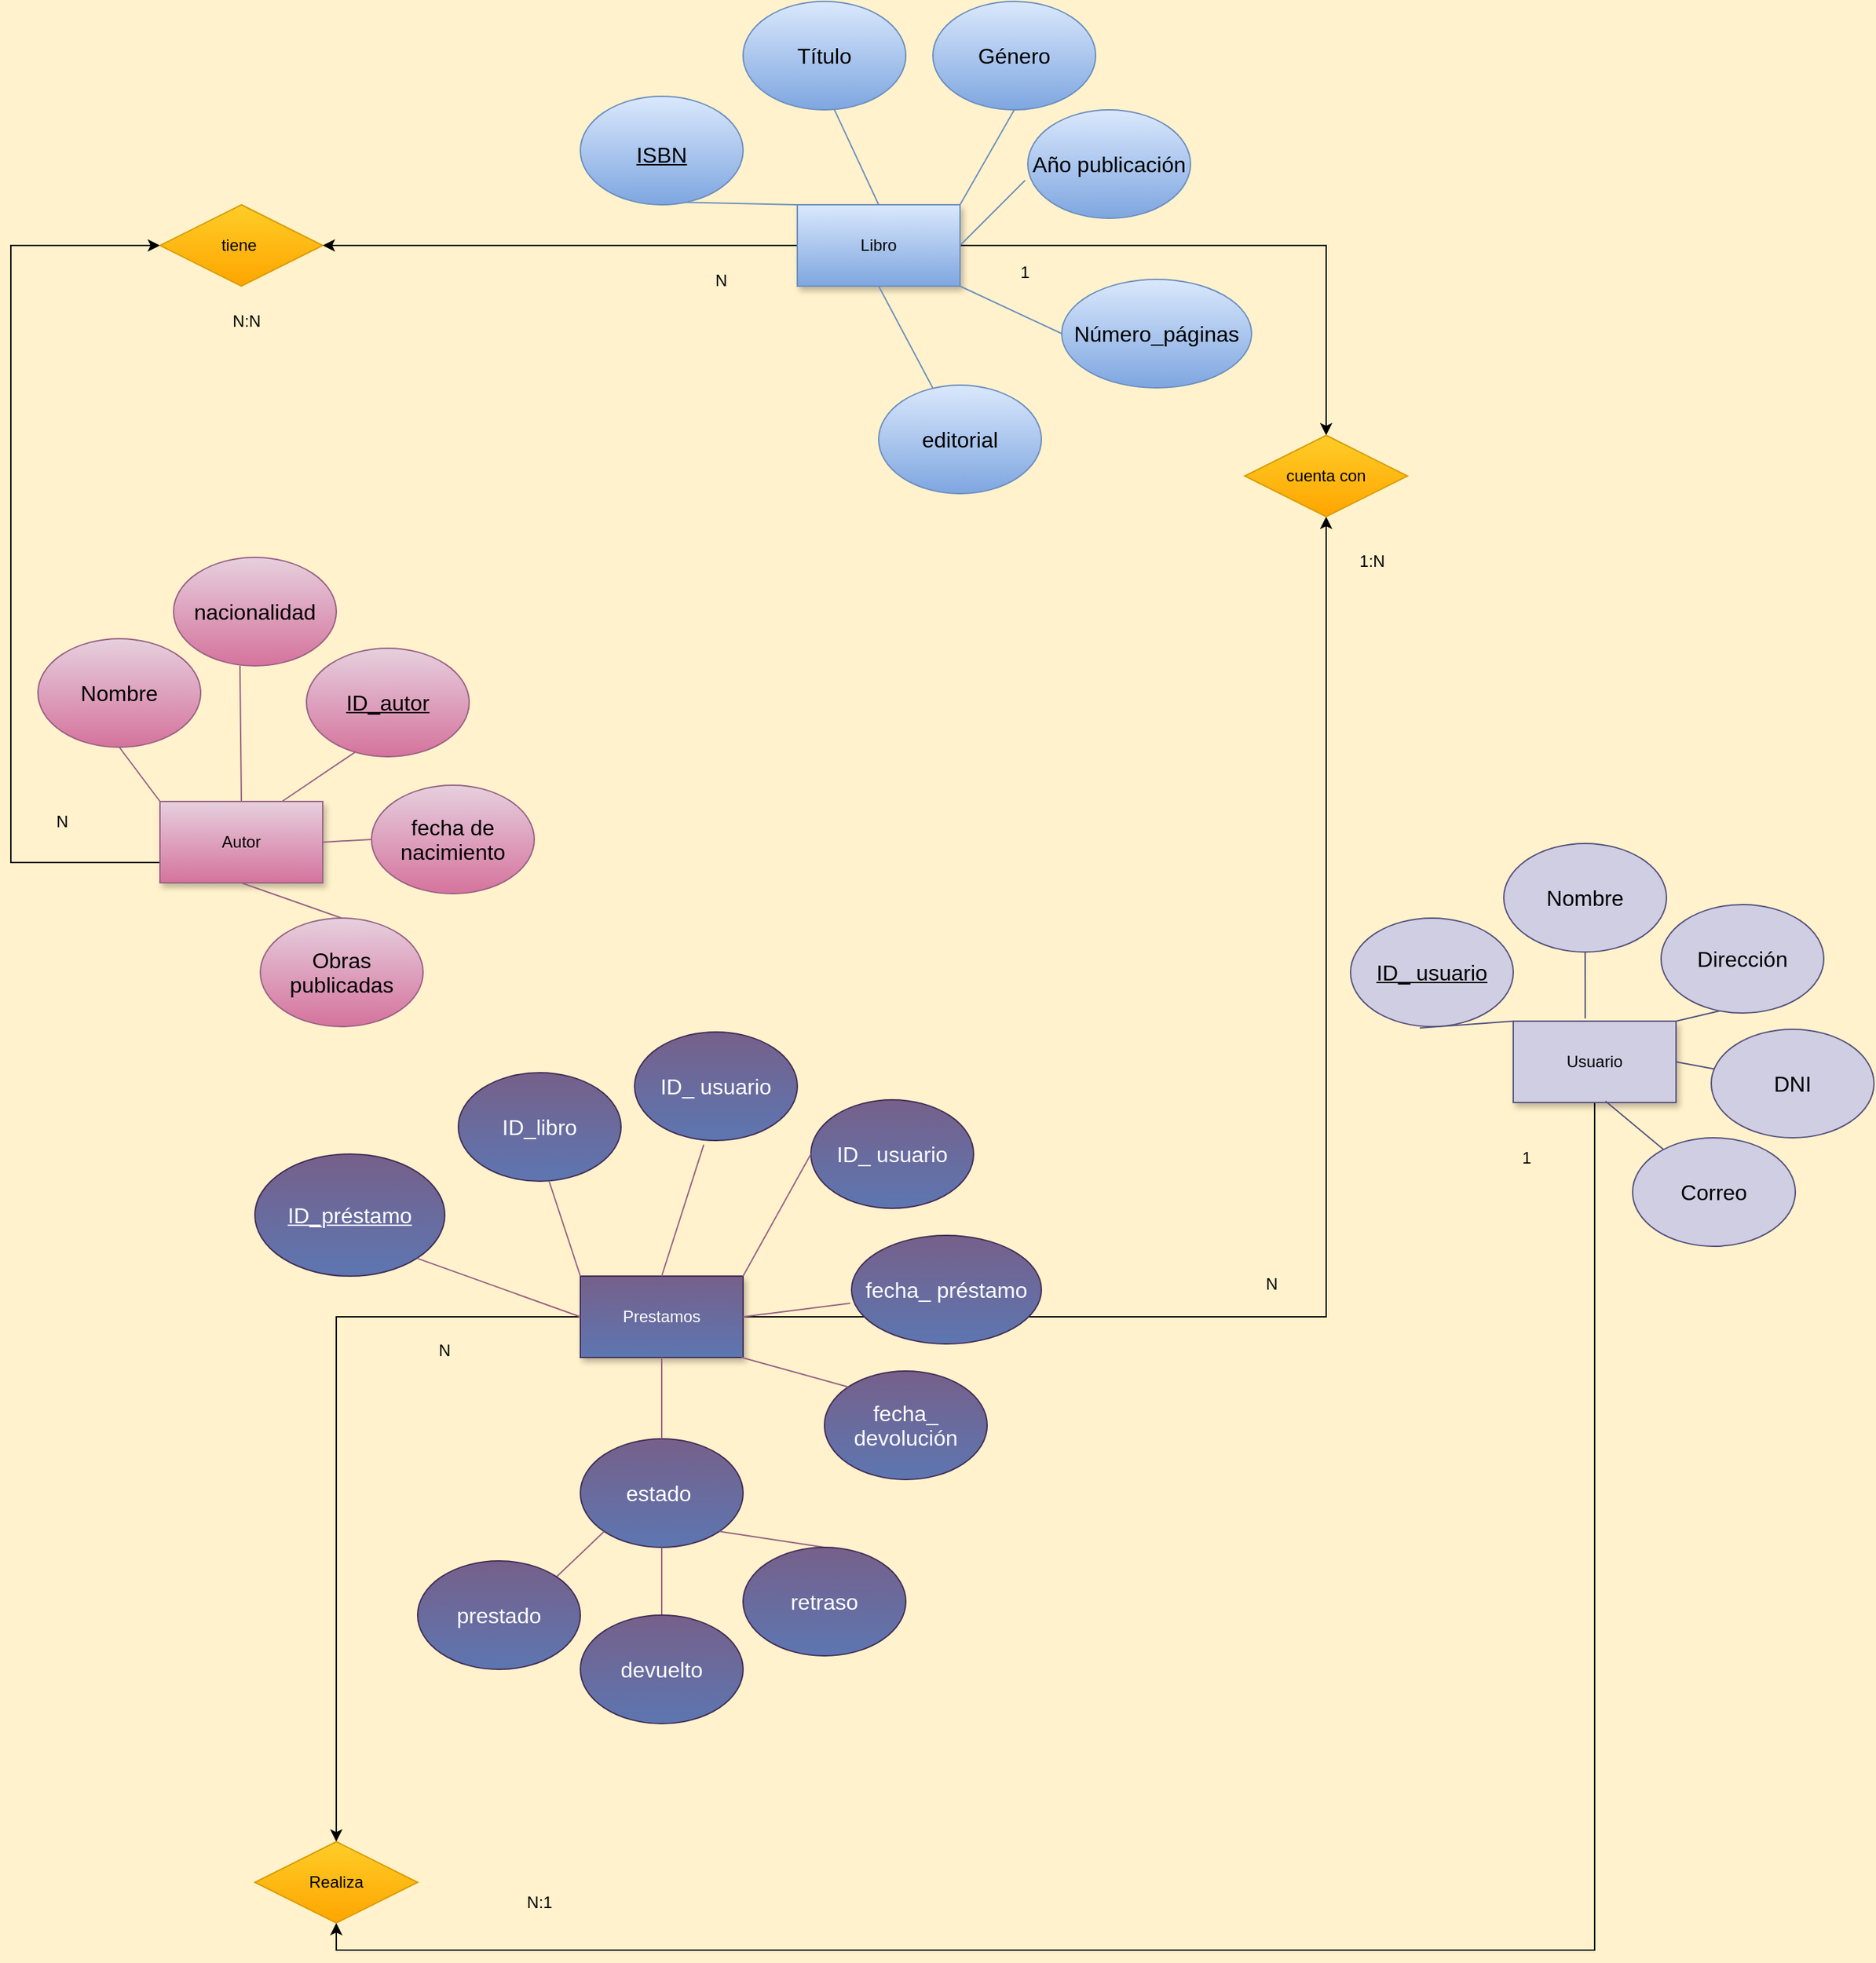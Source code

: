 <mxfile version="24.2.7" type="github">
  <diagram name="Página-1" id="9pwcgTq0OHD7VARz0sjf">
    <mxGraphModel dx="2336" dy="879" grid="0" gridSize="10" guides="1" tooltips="1" connect="1" arrows="1" fold="1" page="1" pageScale="1" pageWidth="827" pageHeight="1169" background="#FFF2CC" math="0" shadow="0">
      <root>
        <mxCell id="0" />
        <mxCell id="1" parent="0" />
        <mxCell id="dm6-WUTe6VkaGii0titF-33" style="edgeStyle=orthogonalEdgeStyle;rounded=0;orthogonalLoop=1;jettySize=auto;html=1;entryX=0;entryY=0.5;entryDx=0;entryDy=0;exitX=0;exitY=0.75;exitDx=0;exitDy=0;" edge="1" parent="1" source="dm6-WUTe6VkaGii0titF-1" target="dm6-WUTe6VkaGii0titF-30">
          <mxGeometry relative="1" as="geometry">
            <mxPoint x="-200" y="750" as="sourcePoint" />
            <mxPoint x="-200" y="310" as="targetPoint" />
            <Array as="points">
              <mxPoint x="-230" y="765" />
              <mxPoint x="-230" y="310" />
            </Array>
          </mxGeometry>
        </mxCell>
        <mxCell id="dm6-WUTe6VkaGii0titF-1" value="&lt;p align=&quot;center&quot; class=&quot;MsoNormal&quot;&gt;&lt;span lang=&quot;ES&quot;&gt;Autor&lt;/span&gt;&lt;/p&gt;" style="rounded=0;whiteSpace=wrap;html=1;fillColor=#e6d0de;gradientColor=#d5739d;strokeColor=#996185;shadow=1;" vertex="1" parent="1">
          <mxGeometry x="-120" y="720" width="120" height="60" as="geometry" />
        </mxCell>
        <mxCell id="dm6-WUTe6VkaGii0titF-94" style="edgeStyle=orthogonalEdgeStyle;rounded=0;orthogonalLoop=1;jettySize=auto;html=1;exitX=0.5;exitY=1;exitDx=0;exitDy=0;entryX=0.5;entryY=1;entryDx=0;entryDy=0;" edge="1" parent="1" source="dm6-WUTe6VkaGii0titF-2" target="dm6-WUTe6VkaGii0titF-84">
          <mxGeometry relative="1" as="geometry" />
        </mxCell>
        <mxCell id="dm6-WUTe6VkaGii0titF-2" value="&lt;p align=&quot;center&quot; class=&quot;MsoNormal&quot;&gt;&lt;span lang=&quot;ES&quot;&gt;Usuario&lt;/span&gt;&lt;/p&gt;" style="rounded=0;whiteSpace=wrap;html=1;fillColor=#d0cee2;strokeColor=#56517e;shadow=1;" vertex="1" parent="1">
          <mxGeometry x="878" y="882" width="120" height="60" as="geometry" />
        </mxCell>
        <mxCell id="dm6-WUTe6VkaGii0titF-31" style="edgeStyle=orthogonalEdgeStyle;rounded=0;orthogonalLoop=1;jettySize=auto;html=1;exitX=0;exitY=0.5;exitDx=0;exitDy=0;entryX=1;entryY=0.5;entryDx=0;entryDy=0;" edge="1" parent="1" source="dm6-WUTe6VkaGii0titF-3" target="dm6-WUTe6VkaGii0titF-30">
          <mxGeometry relative="1" as="geometry" />
        </mxCell>
        <mxCell id="dm6-WUTe6VkaGii0titF-34" style="edgeStyle=orthogonalEdgeStyle;rounded=0;orthogonalLoop=1;jettySize=auto;html=1;exitX=1;exitY=0.5;exitDx=0;exitDy=0;" edge="1" parent="1" source="dm6-WUTe6VkaGii0titF-3" target="dm6-WUTe6VkaGii0titF-35">
          <mxGeometry relative="1" as="geometry">
            <mxPoint x="750" y="450" as="targetPoint" />
          </mxGeometry>
        </mxCell>
        <mxCell id="dm6-WUTe6VkaGii0titF-3" value="Libro" style="rounded=0;whiteSpace=wrap;html=1;fillColor=#dae8fc;strokeColor=#6c8ebf;gradientColor=#7ea6e0;glass=0;shadow=1;" vertex="1" parent="1">
          <mxGeometry x="350" y="280" width="120" height="60" as="geometry" />
        </mxCell>
        <mxCell id="dm6-WUTe6VkaGii0titF-82" style="edgeStyle=orthogonalEdgeStyle;rounded=0;orthogonalLoop=1;jettySize=auto;html=1;entryX=0.5;entryY=0;entryDx=0;entryDy=0;" edge="1" parent="1" source="dm6-WUTe6VkaGii0titF-4" target="dm6-WUTe6VkaGii0titF-84">
          <mxGeometry relative="1" as="geometry">
            <mxPoint x="3" y="1489" as="targetPoint" />
          </mxGeometry>
        </mxCell>
        <mxCell id="dm6-WUTe6VkaGii0titF-93" style="edgeStyle=orthogonalEdgeStyle;rounded=0;orthogonalLoop=1;jettySize=auto;html=1;exitX=1;exitY=0.5;exitDx=0;exitDy=0;entryX=0.5;entryY=1;entryDx=0;entryDy=0;" edge="1" parent="1" source="dm6-WUTe6VkaGii0titF-4" target="dm6-WUTe6VkaGii0titF-35">
          <mxGeometry relative="1" as="geometry" />
        </mxCell>
        <mxCell id="dm6-WUTe6VkaGii0titF-4" value="Prestamos" style="rounded=0;whiteSpace=wrap;html=1;fillColor=#76608a;strokeColor=#432D57;fontColor=#ffffff;gradientColor=#5d76b1;shadow=1;" vertex="1" parent="1">
          <mxGeometry x="190" y="1070" width="120" height="60" as="geometry" />
        </mxCell>
        <mxCell id="dm6-WUTe6VkaGii0titF-5" value="" style="endArrow=none;html=1;rounded=0;entryX=0;entryY=0;entryDx=0;entryDy=0;exitX=0.575;exitY=0.975;exitDx=0;exitDy=0;exitPerimeter=0;fillColor=#dae8fc;strokeColor=#6c8ebf;gradientColor=#7ea6e0;" edge="1" parent="1" source="dm6-WUTe6VkaGii0titF-8" target="dm6-WUTe6VkaGii0titF-3">
          <mxGeometry width="50" height="50" relative="1" as="geometry">
            <mxPoint x="330" y="220" as="sourcePoint" />
            <mxPoint x="440" y="530" as="targetPoint" />
          </mxGeometry>
        </mxCell>
        <mxCell id="dm6-WUTe6VkaGii0titF-6" value="" style="endArrow=none;html=1;rounded=0;exitX=0.5;exitY=0;exitDx=0;exitDy=0;entryX=0.558;entryY=0.988;entryDx=0;entryDy=0;entryPerimeter=0;fillColor=#dae8fc;strokeColor=#6c8ebf;gradientColor=#7ea6e0;" edge="1" parent="1" source="dm6-WUTe6VkaGii0titF-3" target="dm6-WUTe6VkaGii0titF-9">
          <mxGeometry width="50" height="50" relative="1" as="geometry">
            <mxPoint x="400" y="280" as="sourcePoint" />
            <mxPoint x="410" y="200" as="targetPoint" />
          </mxGeometry>
        </mxCell>
        <mxCell id="dm6-WUTe6VkaGii0titF-7" value="" style="endArrow=none;html=1;rounded=0;exitX=1;exitY=0;exitDx=0;exitDy=0;entryX=0.5;entryY=1;entryDx=0;entryDy=0;fillColor=#dae8fc;strokeColor=#6c8ebf;gradientColor=#7ea6e0;" edge="1" parent="1" source="dm6-WUTe6VkaGii0titF-3" target="dm6-WUTe6VkaGii0titF-10">
          <mxGeometry width="50" height="50" relative="1" as="geometry">
            <mxPoint x="470" y="290" as="sourcePoint" />
            <mxPoint x="490" y="220" as="targetPoint" />
          </mxGeometry>
        </mxCell>
        <mxCell id="dm6-WUTe6VkaGii0titF-8" value="&lt;u&gt;&lt;br&gt;&lt;span style=&quot;font-size:12.0pt;line-height:107%;&lt;br/&gt;font-family:&amp;quot;Arial&amp;quot;,sans-serif;mso-fareast-font-family:Calibri;mso-fareast-theme-font:&lt;br/&gt;minor-latin;mso-ansi-language:ES-HN;mso-fareast-language:EN-US;mso-bidi-language:&lt;br/&gt;AR-SA&quot;&gt;&lt;br&gt;&lt;/span&gt;&lt;/u&gt;&lt;div&gt;&lt;span style=&quot;font-size:12.0pt;line-height:107%;&lt;br/&gt;font-family:&amp;quot;Arial&amp;quot;,sans-serif;mso-fareast-font-family:Calibri;mso-fareast-theme-font:&lt;br/&gt;minor-latin;mso-ansi-language:ES-HN;mso-fareast-language:EN-US;mso-bidi-language:&lt;br/&gt;AR-SA&quot;&gt;&lt;u&gt;&lt;br&gt;&lt;/u&gt;&lt;/span&gt;&lt;/div&gt;&lt;div&gt;&lt;u&gt;&lt;span style=&quot;font-size:12.0pt;line-height:107%;&lt;br/&gt;font-family:&amp;quot;Arial&amp;quot;,sans-serif;mso-fareast-font-family:Calibri;mso-fareast-theme-font:&lt;br/&gt;minor-latin;mso-ansi-language:ES-HN;mso-fareast-language:EN-US;mso-bidi-language:&lt;br/&gt;AR-SA&quot;&gt;ISBN&lt;/span&gt;&lt;br&gt;&lt;br&gt;&lt;br&gt;&lt;/u&gt;&lt;br&gt;&lt;/div&gt;" style="ellipse;whiteSpace=wrap;html=1;fillColor=#dae8fc;strokeColor=#6c8ebf;gradientColor=#7ea6e0;" vertex="1" parent="1">
          <mxGeometry x="190" y="200" width="120" height="80" as="geometry" />
        </mxCell>
        <mxCell id="dm6-WUTe6VkaGii0titF-9" value="&lt;span style=&quot;font-size:12.0pt;line-height:107%;&lt;br/&gt;font-family:&amp;quot;Arial&amp;quot;,sans-serif;mso-fareast-font-family:Calibri;mso-fareast-theme-font:&lt;br/&gt;minor-latin;mso-ansi-language:ES-HN;mso-fareast-language:EN-US;mso-bidi-language:&lt;br/&gt;AR-SA&quot;&gt;Título&lt;/span&gt;" style="ellipse;whiteSpace=wrap;html=1;fillColor=#dae8fc;strokeColor=#6c8ebf;gradientColor=#7ea6e0;" vertex="1" parent="1">
          <mxGeometry x="310" y="130" width="120" height="80" as="geometry" />
        </mxCell>
        <mxCell id="dm6-WUTe6VkaGii0titF-10" value="&lt;span style=&quot;font-size:12.0pt;line-height:107%;&lt;br/&gt;font-family:&amp;quot;Arial&amp;quot;,sans-serif;mso-fareast-font-family:Calibri;mso-fareast-theme-font:&lt;br/&gt;minor-latin;mso-ansi-language:ES-HN;mso-fareast-language:EN-US;mso-bidi-language:&lt;br/&gt;AR-SA&quot;&gt;Género&lt;/span&gt;" style="ellipse;whiteSpace=wrap;html=1;fillColor=#dae8fc;strokeColor=#6c8ebf;gradientColor=#7ea6e0;" vertex="1" parent="1">
          <mxGeometry x="450" y="130" width="120" height="80" as="geometry" />
        </mxCell>
        <mxCell id="dm6-WUTe6VkaGii0titF-11" value="&lt;span style=&quot;font-size:12.0pt;line-height:107%;&lt;br/&gt;font-family:&amp;quot;Arial&amp;quot;,sans-serif;mso-fareast-font-family:Calibri;mso-fareast-theme-font:&lt;br/&gt;minor-latin;mso-ansi-language:ES-HN;mso-fareast-language:EN-US;mso-bidi-language:&lt;br/&gt;AR-SA&quot;&gt;Año publicación&lt;/span&gt;" style="ellipse;whiteSpace=wrap;html=1;fillColor=#dae8fc;strokeColor=#6c8ebf;gradientColor=#7ea6e0;" vertex="1" parent="1">
          <mxGeometry x="520" y="210" width="120" height="80" as="geometry" />
        </mxCell>
        <mxCell id="dm6-WUTe6VkaGii0titF-12" value="" style="endArrow=none;html=1;rounded=0;exitX=1;exitY=0.5;exitDx=0;exitDy=0;entryX=-0.017;entryY=0.65;entryDx=0;entryDy=0;entryPerimeter=0;fillColor=#dae8fc;strokeColor=#6c8ebf;gradientColor=#7ea6e0;" edge="1" parent="1" source="dm6-WUTe6VkaGii0titF-3" target="dm6-WUTe6VkaGii0titF-11">
          <mxGeometry width="50" height="50" relative="1" as="geometry">
            <mxPoint x="500" y="330" as="sourcePoint" />
            <mxPoint x="550" y="280" as="targetPoint" />
          </mxGeometry>
        </mxCell>
        <mxCell id="dm6-WUTe6VkaGii0titF-13" value="" style="endArrow=none;html=1;rounded=0;exitX=0;exitY=0;exitDx=0;exitDy=0;entryX=0.5;entryY=1;entryDx=0;entryDy=0;fillColor=#e6d0de;gradientColor=#d5739d;strokeColor=#996185;" edge="1" parent="1" source="dm6-WUTe6VkaGii0titF-1" target="dm6-WUTe6VkaGii0titF-19">
          <mxGeometry width="50" height="50" relative="1" as="geometry">
            <mxPoint x="-110" y="700" as="sourcePoint" />
            <mxPoint x="-170" y="630" as="targetPoint" />
          </mxGeometry>
        </mxCell>
        <mxCell id="dm6-WUTe6VkaGii0titF-14" value="&#xa;&lt;span style=&quot;color: rgba(0, 0, 0, 0); font-family: monospace; font-size: 0px; font-style: normal; font-variant-ligatures: normal; font-variant-caps: normal; font-weight: 400; letter-spacing: normal; orphans: 2; text-align: start; text-indent: 0px; text-transform: none; widows: 2; word-spacing: 0px; -webkit-text-stroke-width: 0px; white-space: nowrap; background-color: rgb(251, 251, 251); text-decoration-thickness: initial; text-decoration-style: initial; text-decoration-color: initial; display: inline !important; float: none;&quot;&gt;%3CmxGraphModel%3E%3Croot%3E%3CmxCell%20id%3D%220%22%2F%3E%3CmxCell%20id%3D%221%22%20parent%3D%220%22%2F%3E%3CmxCell%20id%3D%222%22%20value%3D%22%22%20style%3D%22endArrow%3Dnone%3Bhtml%3D1%3Brounded%3D0%3BexitX%3D0.5%3BexitY%3D0%3BexitDx%3D0%3BexitDy%3D0%3BentryX%3D0. 408%3BentryY%3D1%3BentryDx%3D0%3BentryDy%3D0%3BentryPerimeter%3D0%3BfillColor%3D%23e6d0de%3BgradientColor%3D%23d5739d%3BstrokeColor%3D%23996185%3B%22%20edge%3D%221%22%20parent%3D%221%22%3E%3CmxGeometry%20width%3D%2250%22%20height%3D%2250%22%20relativo%3D%221%22%20como%3D%22geometría%22%3E%3CmxPoint%20x%3D%22-60%22%20y%3D%22720%22%20as%3D%22sourcePoint%22%2F%3E%3CmxPoint%20x%3D%22-61%22%20y%3D%22620%22%20as%3D%22targetPoint%22% 2F%3E%3C%2FmxGeometry%3E%3C%2FmxCell%3E%3C%2Froot%3E%3C%2FmxGraphModel%3E" style="endArrow=none;html=1;rounded=0;exitX=0.5;exitY=0;exitDx=0;exitDy=0;entryX=0.408;entryY=1;entryDx=0;entryDy=0;entryPerimeter=0;fillColor=#e6d0de;gradientColor=#d5739d;strokeColor=#996185;" edge="1" parent="1" source="dm6-WUTe6VkaGii0titF-1" target="dm6-WUTe6VkaGii0titF-20">
          <mxGeometry width="50" height="50" relative="1" as="geometry">
            <mxPoint x="-80" y="730" as="sourcePoint" />
            <mxPoint x="-70" y="660" as="targetPoint" />
          </mxGeometry>
        </mxCell>
        <mxCell id="dm6-WUTe6VkaGii0titF-15" value="&#xa;&lt;span style=&quot;color: rgba(0, 0, 0, 0); font-family: monospace; font-size: 0px; font-style: normal; font-variant-ligatures: normal; font-variant-caps: normal; font-weight: 400; letter-spacing: normal; orphans: 2; text-align: start; text-indent: 0px; text-transform: none; widows: 2; word-spacing: 0px; -webkit-text-stroke-width: 0px; white-space: nowrap; background-color: rgb(251, 251, 251); text-decoration-thickness: initial; text-decoration-style: initial; text-decoration-color: initial; display: inline !important; float: none;&quot;&gt;%3CmxGraphModel%3E%3Croot%3E%3CmxCell%20id%3D%220%22%2F%3E%3CmxCell%20id%3D%221%22%20parent%3D%220%22%2F%3E%3CmxCell%20id%3D%222%22%20value%3D%22%22%20style%3D%22endArrow%3Dnone%3Bhtml%3D1%3Brounded%3D0%3BexitX%3D0.908%3BexitY%3D-0.067%3BexitDx%3D0%3BexitDy%3D0%3BexitPerimeter%3D0%3BentryX%3D0.283%3BentryY%3D1. 013%3BentryDx%3D0%3BentryDy%3D0%3BentryPerimeter%3D0%3BfillColor%3D%23e6d0de%3BgradientColor%3D%23d5739d%3BstrokeColor%3D%23996185%3B%22%20edge%3D%221%22%20parent%3D%221%22%3E%3CmxGeometry%20width%3D%2250%22%20height%3D%2250%2250height%3D%22500%22%20relative%3D%221%22%20as%3D%22geometry%22%3E%3CmxPoint%20x%3D%22-11%22%20y%3D%22716%22%20as%3D%22sourcePoint%22%2F%3E%3CmxPoint%20x%3D%2214%22%20y%3D%22691%22%20as%3D%22targetPoint%22%2F%3E% 3C%2FmxGeometry%3E%3C%2FmxCell%3E%3C%2Froot%3E%3C%2FmxGraphModel%3E" style="endArrow=none;html=1;rounded=0;exitX=0.5;exitY=1;exitDx=0;exitDy=0;entryX=0.5;entryY=0;entryDx=0;entryDy=0;fillColor=#e6d0de;gradientColor=#d5739d;strokeColor=#996185;" edge="1" parent="1" source="dm6-WUTe6VkaGii0titF-1" target="dm6-WUTe6VkaGii0titF-88">
          <mxGeometry width="50" height="50" relative="1" as="geometry">
            <mxPoint x="-10" y="730" as="sourcePoint" />
            <mxPoint x="-10" y="650" as="targetPoint" />
          </mxGeometry>
        </mxCell>
        <mxCell id="dm6-WUTe6VkaGii0titF-17" value="" style="endArrow=none;html=1;rounded=0;exitX=0.5;exitY=1;exitDx=0;exitDy=0;fillColor=#dae8fc;strokeColor=#6c8ebf;gradientColor=#7ea6e0;" edge="1" parent="1" source="dm6-WUTe6VkaGii0titF-3" target="dm6-WUTe6VkaGii0titF-22">
          <mxGeometry width="50" height="50" relative="1" as="geometry">
            <mxPoint x="280" y="600" as="sourcePoint" />
            <mxPoint x="340" y="600" as="targetPoint" />
          </mxGeometry>
        </mxCell>
        <mxCell id="dm6-WUTe6VkaGii0titF-19" value="&lt;span style=&quot;font-size:12.0pt;line-height:107%;&lt;br/&gt;font-family:&amp;quot;Arial&amp;quot;,sans-serif;mso-fareast-font-family:Calibri;mso-fareast-theme-font:&lt;br/&gt;minor-latin;mso-ansi-language:ES-HN;mso-fareast-language:EN-US;mso-bidi-language:&lt;br/&gt;AR-SA&quot;&gt;Nombre&lt;/span&gt;" style="ellipse;whiteSpace=wrap;html=1;fillColor=#e6d0de;gradientColor=#d5739d;strokeColor=#996185;" vertex="1" parent="1">
          <mxGeometry x="-210" y="600" width="120" height="80" as="geometry" />
        </mxCell>
        <mxCell id="dm6-WUTe6VkaGii0titF-20" value="&lt;span style=&quot;font-size:12.0pt;line-height:107%;&lt;br/&gt;font-family:&amp;quot;Arial&amp;quot;,sans-serif;mso-fareast-font-family:Calibri;mso-fareast-theme-font:&lt;br/&gt;minor-latin;mso-ansi-language:ES-HN;mso-fareast-language:EN-US;mso-bidi-language:&lt;br/&gt;AR-SA&quot;&gt;nacionalidad&lt;/span&gt;" style="ellipse;whiteSpace=wrap;html=1;fillColor=#e6d0de;gradientColor=#d5739d;strokeColor=#996185;" vertex="1" parent="1">
          <mxGeometry x="-110" y="540" width="120" height="80" as="geometry" />
        </mxCell>
        <mxCell id="dm6-WUTe6VkaGii0titF-21" value="&lt;span style=&quot;font-size:12.0pt;line-height:107%;&lt;br/&gt;font-family:&amp;quot;Arial&amp;quot;,sans-serif;mso-fareast-font-family:Calibri;mso-fareast-theme-font:&lt;br/&gt;minor-latin;mso-ansi-language:ES-HN;mso-fareast-language:EN-US;mso-bidi-language:&lt;br/&gt;AR-SA&quot;&gt;&lt;u&gt;ID_autor&lt;/u&gt;&lt;/span&gt;" style="ellipse;whiteSpace=wrap;html=1;fillColor=#e6d0de;gradientColor=#d5739d;strokeColor=#996185;" vertex="1" parent="1">
          <mxGeometry x="-12" y="607" width="120" height="80" as="geometry" />
        </mxCell>
        <mxCell id="dm6-WUTe6VkaGii0titF-22" value="&lt;span style=&quot;font-size:12.0pt;line-height:107%;&lt;br/&gt;font-family:&amp;quot;Arial&amp;quot;,sans-serif;mso-fareast-font-family:Calibri;mso-fareast-theme-font:&lt;br/&gt;minor-latin;mso-ansi-language:ES-HN;mso-fareast-language:EN-US;mso-bidi-language:&lt;br/&gt;AR-SA&quot;&gt;editorial&lt;/span&gt;" style="ellipse;whiteSpace=wrap;html=1;fillColor=#dae8fc;strokeColor=#6c8ebf;gradientColor=#7ea6e0;" vertex="1" parent="1">
          <mxGeometry x="410" y="413" width="120" height="80" as="geometry" />
        </mxCell>
        <mxCell id="dm6-WUTe6VkaGii0titF-26" value="" style="endArrow=none;html=1;rounded=0;exitX=1;exitY=1;exitDx=0;exitDy=0;entryX=0;entryY=0.5;entryDx=0;entryDy=0;fillColor=#dae8fc;strokeColor=#6c8ebf;gradientColor=#7ea6e0;" edge="1" parent="1" target="dm6-WUTe6VkaGii0titF-27" source="dm6-WUTe6VkaGii0titF-3">
          <mxGeometry width="50" height="50" relative="1" as="geometry">
            <mxPoint x="370" y="789" as="sourcePoint" />
            <mxPoint x="430" y="789" as="targetPoint" />
          </mxGeometry>
        </mxCell>
        <mxCell id="dm6-WUTe6VkaGii0titF-27" value="&lt;span style=&quot;font-size:12.0pt;line-height:107%;&lt;br/&gt;font-family:&amp;quot;Arial&amp;quot;,sans-serif;mso-fareast-font-family:Calibri;mso-fareast-theme-font:&lt;br/&gt;minor-latin;mso-ansi-language:ES-HN;mso-fareast-language:EN-US;mso-bidi-language:&lt;br/&gt;AR-SA&quot;&gt;Número_páginas&lt;/span&gt;" style="ellipse;whiteSpace=wrap;html=1;fillColor=#dae8fc;strokeColor=#6c8ebf;gradientColor=#7ea6e0;" vertex="1" parent="1">
          <mxGeometry x="545" y="335" width="140" height="80" as="geometry" />
        </mxCell>
        <mxCell id="dm6-WUTe6VkaGii0titF-30" value="tiene&amp;nbsp;" style="shape=rhombus;perimeter=rhombusPerimeter;whiteSpace=wrap;html=1;align=center;fillColor=#ffcd28;gradientColor=#ffa500;strokeColor=#d79b00;" vertex="1" parent="1">
          <mxGeometry x="-120" y="280" width="120" height="60" as="geometry" />
        </mxCell>
        <mxCell id="dm6-WUTe6VkaGii0titF-35" value="cuenta con" style="shape=rhombus;perimeter=rhombusPerimeter;whiteSpace=wrap;html=1;align=center;fillColor=#ffcd28;gradientColor=#ffa500;strokeColor=#d79b00;" vertex="1" parent="1">
          <mxGeometry x="680" y="450" width="120" height="60" as="geometry" />
        </mxCell>
        <mxCell id="dm6-WUTe6VkaGii0titF-38" value="&lt;span style=&quot;font-size:12.0pt;line-height:107%;&lt;br/&gt;font-family:&amp;quot;Arial&amp;quot;,sans-serif;mso-fareast-font-family:Calibri;mso-fareast-theme-font:&lt;br/&gt;minor-latin;mso-ansi-language:ES-HN;mso-fareast-language:EN-US;mso-bidi-language:&lt;br/&gt;AR-SA&quot;&gt;&lt;u&gt;ID_préstamo&lt;/u&gt;&lt;/span&gt;" style="ellipse;whiteSpace=wrap;html=1;fillColor=#76608a;strokeColor=#432D57;fontColor=#ffffff;gradientColor=#5d76b1;" vertex="1" parent="1">
          <mxGeometry x="-50" y="980" width="140" height="90" as="geometry" />
        </mxCell>
        <mxCell id="dm6-WUTe6VkaGii0titF-39" value="&lt;span style=&quot;font-size:12.0pt;line-height:107%;&lt;br/&gt;font-family:&amp;quot;Arial&amp;quot;,sans-serif;mso-fareast-font-family:Calibri;mso-fareast-theme-font:&lt;br/&gt;minor-latin;mso-ansi-language:ES-HN;mso-fareast-language:EN-US;mso-bidi-language:&lt;br/&gt;AR-SA&quot;&gt;ID_libro&lt;/span&gt;" style="ellipse;whiteSpace=wrap;html=1;fillColor=#76608a;strokeColor=#432D57;fontColor=#ffffff;gradientColor=#5d76b1;" vertex="1" parent="1">
          <mxGeometry x="100" y="920" width="120" height="80" as="geometry" />
        </mxCell>
        <mxCell id="dm6-WUTe6VkaGii0titF-40" value="&lt;span style=&quot;font-size:12.0pt;line-height:107%;&lt;br/&gt;font-family:&amp;quot;Arial&amp;quot;,sans-serif;mso-fareast-font-family:Calibri;mso-fareast-theme-font:&lt;br/&gt;minor-latin;mso-ansi-language:ES-HN;mso-fareast-language:EN-US;mso-bidi-language:&lt;br/&gt;AR-SA&quot;&gt;ID_ usuario&lt;/span&gt;" style="ellipse;whiteSpace=wrap;html=1;fillColor=#76608a;strokeColor=#432D57;fontColor=#ffffff;gradientColor=#5d76b1;" vertex="1" parent="1">
          <mxGeometry x="230" y="890" width="120" height="80" as="geometry" />
        </mxCell>
        <mxCell id="dm6-WUTe6VkaGii0titF-41" value="&lt;span style=&quot;font-size:12.0pt;line-height:107%;&lt;br/&gt;font-family:&amp;quot;Arial&amp;quot;,sans-serif;mso-fareast-font-family:Calibri;mso-fareast-theme-font:&lt;br/&gt;minor-latin;mso-ansi-language:ES-HN;mso-fareast-language:EN-US;mso-bidi-language:&lt;br/&gt;AR-SA&quot;&gt;ID_ usuario&lt;/span&gt;" style="ellipse;whiteSpace=wrap;html=1;fillColor=#76608a;strokeColor=#432D57;fontColor=#ffffff;gradientColor=#5d76b1;" vertex="1" parent="1">
          <mxGeometry x="360" y="940" width="120" height="80" as="geometry" />
        </mxCell>
        <mxCell id="dm6-WUTe6VkaGii0titF-42" value="&lt;span style=&quot;font-size:12.0pt;line-height:107%;&lt;br/&gt;font-family:&amp;quot;Arial&amp;quot;,sans-serif;mso-fareast-font-family:Calibri;mso-fareast-theme-font:&lt;br/&gt;minor-latin;mso-ansi-language:ES-HN;mso-fareast-language:EN-US;mso-bidi-language:&lt;br/&gt;AR-SA&quot;&gt;fecha_ préstamo&lt;/span&gt;" style="ellipse;whiteSpace=wrap;html=1;fillColor=#76608a;strokeColor=#432D57;fontColor=#ffffff;gradientColor=#5d76b1;" vertex="1" parent="1">
          <mxGeometry x="390" y="1040" width="140" height="80" as="geometry" />
        </mxCell>
        <mxCell id="dm6-WUTe6VkaGii0titF-43" value="&lt;span style=&quot;font-size:12.0pt;line-height:107%;&lt;br/&gt;font-family:&amp;quot;Arial&amp;quot;,sans-serif;mso-fareast-font-family:Calibri;mso-fareast-theme-font:&lt;br/&gt;minor-latin;mso-ansi-language:ES-HN;mso-fareast-language:EN-US;mso-bidi-language:&lt;br/&gt;AR-SA&quot;&gt;fecha_ devolución&lt;/span&gt;" style="ellipse;whiteSpace=wrap;html=1;strokeColor=#432D57;fillColor=#76608a;fontColor=#ffffff;gradientColor=#5d76b1;" vertex="1" parent="1">
          <mxGeometry x="370" y="1140" width="120" height="80" as="geometry" />
        </mxCell>
        <mxCell id="dm6-WUTe6VkaGii0titF-44" value="&lt;span style=&quot;font-size:12.0pt;line-height:107%;&lt;br/&gt;font-family:&amp;quot;Arial&amp;quot;,sans-serif;mso-fareast-font-family:Calibri;mso-fareast-theme-font:&lt;br/&gt;minor-latin;mso-ansi-language:ES-HN;mso-fareast-language:EN-US;mso-bidi-language:&lt;br/&gt;AR-SA&quot;&gt;estado&amp;nbsp;&lt;/span&gt;" style="ellipse;whiteSpace=wrap;html=1;strokeColor=#432D57;fillColor=#76608a;fontColor=#ffffff;gradientColor=#5d76b1;" vertex="1" parent="1">
          <mxGeometry x="190" y="1190" width="120" height="80" as="geometry" />
        </mxCell>
        <mxCell id="dm6-WUTe6VkaGii0titF-46" value="" style="endArrow=none;html=1;rounded=0;exitX=0;exitY=0.5;exitDx=0;exitDy=0;entryX=1;entryY=1;entryDx=0;entryDy=0;fillColor=#e6d0de;gradientColor=#d5739d;strokeColor=#996185;" edge="1" parent="1" source="dm6-WUTe6VkaGii0titF-4" target="dm6-WUTe6VkaGii0titF-38">
          <mxGeometry width="50" height="50" relative="1" as="geometry">
            <mxPoint x="11" y="1169" as="sourcePoint" />
            <mxPoint x="10" y="1069" as="targetPoint" />
          </mxGeometry>
        </mxCell>
        <mxCell id="dm6-WUTe6VkaGii0titF-49" value="" style="endArrow=none;html=1;rounded=0;exitX=0.5;exitY=0;exitDx=0;exitDy=0;entryX=0.425;entryY=1.038;entryDx=0;entryDy=0;fillColor=#e6d0de;gradientColor=#d5739d;strokeColor=#996185;entryPerimeter=0;" edge="1" parent="1" source="dm6-WUTe6VkaGii0titF-4" target="dm6-WUTe6VkaGii0titF-40">
          <mxGeometry width="50" height="50" relative="1" as="geometry">
            <mxPoint x="410" y="1013" as="sourcePoint" />
            <mxPoint x="289" y="970" as="targetPoint" />
          </mxGeometry>
        </mxCell>
        <mxCell id="dm6-WUTe6VkaGii0titF-50" value="" style="endArrow=none;html=1;rounded=0;exitX=0;exitY=0;exitDx=0;exitDy=0;fillColor=#e6d0de;gradientColor=#d5739d;strokeColor=#996185;entryX=0.558;entryY=1;entryDx=0;entryDy=0;entryPerimeter=0;" edge="1" parent="1" source="dm6-WUTe6VkaGii0titF-4" target="dm6-WUTe6VkaGii0titF-39">
          <mxGeometry width="50" height="50" relative="1" as="geometry">
            <mxPoint x="291" y="1043" as="sourcePoint" />
            <mxPoint x="170" y="1000" as="targetPoint" />
          </mxGeometry>
        </mxCell>
        <mxCell id="dm6-WUTe6VkaGii0titF-51" value="" style="endArrow=none;html=1;rounded=0;exitX=0.5;exitY=0;exitDx=0;exitDy=0;entryX=0.5;entryY=1;entryDx=0;entryDy=0;fillColor=#e6d0de;gradientColor=#d5739d;strokeColor=#996185;" edge="1" parent="1" source="dm6-WUTe6VkaGii0titF-44" target="dm6-WUTe6VkaGii0titF-4">
          <mxGeometry width="50" height="50" relative="1" as="geometry">
            <mxPoint x="360" y="1173" as="sourcePoint" />
            <mxPoint x="239" y="1130" as="targetPoint" />
          </mxGeometry>
        </mxCell>
        <mxCell id="dm6-WUTe6VkaGii0titF-52" value="" style="endArrow=none;html=1;rounded=0;exitX=0;exitY=0;exitDx=0;exitDy=0;entryX=1;entryY=1;entryDx=0;entryDy=0;fillColor=#e6d0de;gradientColor=#d5739d;strokeColor=#996185;" edge="1" parent="1" source="dm6-WUTe6VkaGii0titF-43">
          <mxGeometry width="50" height="50" relative="1" as="geometry">
            <mxPoint x="430" y="1173" as="sourcePoint" />
            <mxPoint x="309" y="1130" as="targetPoint" />
          </mxGeometry>
        </mxCell>
        <mxCell id="dm6-WUTe6VkaGii0titF-53" value="" style="endArrow=none;html=1;rounded=0;exitX=1;exitY=0.5;exitDx=0;exitDy=0;entryX=-0.007;entryY=0.625;entryDx=0;entryDy=0;fillColor=#e6d0de;gradientColor=#d5739d;strokeColor=#996185;entryPerimeter=0;" edge="1" parent="1" source="dm6-WUTe6VkaGii0titF-4" target="dm6-WUTe6VkaGii0titF-42">
          <mxGeometry width="50" height="50" relative="1" as="geometry">
            <mxPoint x="501" y="1130" as="sourcePoint" />
            <mxPoint x="380" y="1087" as="targetPoint" />
          </mxGeometry>
        </mxCell>
        <mxCell id="dm6-WUTe6VkaGii0titF-54" value="" style="endArrow=none;html=1;rounded=0;exitX=1;exitY=0;exitDx=0;exitDy=0;entryX=0;entryY=0.5;entryDx=0;entryDy=0;fillColor=#e6d0de;gradientColor=#d5739d;strokeColor=#996185;" edge="1" parent="1" source="dm6-WUTe6VkaGii0titF-4" target="dm6-WUTe6VkaGii0titF-41">
          <mxGeometry width="50" height="50" relative="1" as="geometry">
            <mxPoint x="250" y="1160" as="sourcePoint" />
            <mxPoint x="129" y="1117" as="targetPoint" />
          </mxGeometry>
        </mxCell>
        <mxCell id="dm6-WUTe6VkaGii0titF-55" value="" style="endArrow=none;html=1;rounded=0;entryX=0;entryY=1;entryDx=0;entryDy=0;fillColor=#e6d0de;gradientColor=#d5739d;strokeColor=#996185;exitX=1;exitY=0;exitDx=0;exitDy=0;" edge="1" parent="1" source="dm6-WUTe6VkaGii0titF-60" target="dm6-WUTe6VkaGii0titF-44">
          <mxGeometry width="50" height="50" relative="1" as="geometry">
            <mxPoint x="160" y="1290" as="sourcePoint" />
            <mxPoint x="150" y="1270" as="targetPoint" />
          </mxGeometry>
        </mxCell>
        <mxCell id="dm6-WUTe6VkaGii0titF-56" value="" style="endArrow=none;html=1;rounded=0;entryX=0.5;entryY=1;entryDx=0;entryDy=0;fillColor=#e6d0de;gradientColor=#d5739d;strokeColor=#996185;exitX=0.5;exitY=0;exitDx=0;exitDy=0;" edge="1" parent="1" source="dm6-WUTe6VkaGii0titF-61" target="dm6-WUTe6VkaGii0titF-44">
          <mxGeometry width="50" height="50" relative="1" as="geometry">
            <mxPoint x="250" y="1320" as="sourcePoint" />
            <mxPoint x="270" y="1270" as="targetPoint" />
          </mxGeometry>
        </mxCell>
        <mxCell id="dm6-WUTe6VkaGii0titF-57" value="" style="endArrow=none;html=1;rounded=0;entryX=1;entryY=1;entryDx=0;entryDy=0;fillColor=#e6d0de;gradientColor=#d5739d;strokeColor=#996185;exitX=0.5;exitY=0;exitDx=0;exitDy=0;" edge="1" parent="1" source="dm6-WUTe6VkaGii0titF-62" target="dm6-WUTe6VkaGii0titF-44">
          <mxGeometry width="50" height="50" relative="1" as="geometry">
            <mxPoint x="330" y="1300" as="sourcePoint" />
            <mxPoint x="309" y="1240" as="targetPoint" />
          </mxGeometry>
        </mxCell>
        <mxCell id="dm6-WUTe6VkaGii0titF-60" value="&lt;span style=&quot;font-size:12.0pt;line-height:107%;&lt;br/&gt;font-family:&amp;quot;Arial&amp;quot;,sans-serif;mso-fareast-font-family:Calibri;mso-fareast-theme-font:&lt;br/&gt;minor-latin;mso-ansi-language:ES-HN;mso-fareast-language:EN-US;mso-bidi-language:&lt;br/&gt;AR-SA&quot;&gt;prestado&lt;/span&gt;" style="ellipse;whiteSpace=wrap;html=1;strokeColor=#432D57;fillColor=#76608a;fontColor=#ffffff;gradientColor=#5d76b1;" vertex="1" parent="1">
          <mxGeometry x="70" y="1280" width="120" height="80" as="geometry" />
        </mxCell>
        <mxCell id="dm6-WUTe6VkaGii0titF-61" value="&lt;span style=&quot;font-size:12.0pt;line-height:107%;&lt;br/&gt;font-family:&amp;quot;Arial&amp;quot;,sans-serif;mso-fareast-font-family:Calibri;mso-fareast-theme-font:&lt;br/&gt;minor-latin;mso-ansi-language:ES-HN;mso-fareast-language:EN-US;mso-bidi-language:&lt;br/&gt;AR-SA&quot;&gt;devuelto&lt;/span&gt;" style="ellipse;whiteSpace=wrap;html=1;strokeColor=#432D57;fillColor=#76608a;fontColor=#ffffff;gradientColor=#5d76b1;" vertex="1" parent="1">
          <mxGeometry x="190" y="1320" width="120" height="80" as="geometry" />
        </mxCell>
        <mxCell id="dm6-WUTe6VkaGii0titF-62" value="&lt;span style=&quot;font-size:12.0pt;line-height:107%;&lt;br/&gt;font-family:&amp;quot;Arial&amp;quot;,sans-serif;mso-fareast-font-family:Calibri;mso-fareast-theme-font:&lt;br/&gt;minor-latin;mso-ansi-language:ES-HN;mso-fareast-language:EN-US;mso-bidi-language:&lt;br/&gt;AR-SA&quot;&gt;retraso&lt;/span&gt;" style="ellipse;whiteSpace=wrap;html=1;strokeColor=#432D57;fillColor=#76608a;fontColor=#ffffff;gradientColor=#5d76b1;" vertex="1" parent="1">
          <mxGeometry x="310" y="1270" width="120" height="80" as="geometry" />
        </mxCell>
        <mxCell id="dm6-WUTe6VkaGii0titF-64" value="" style="endArrow=none;html=1;rounded=0;exitX=0;exitY=0;exitDx=0;exitDy=0;entryX=0.425;entryY=1.013;entryDx=0;entryDy=0;entryPerimeter=0;fillColor=#d0cee2;strokeColor=#56517e;" edge="1" parent="1" source="dm6-WUTe6VkaGii0titF-2" target="dm6-WUTe6VkaGii0titF-69">
          <mxGeometry width="50" height="50" relative="1" as="geometry">
            <mxPoint x="712" y="878" as="sourcePoint" />
            <mxPoint x="850.161" y="845.575" as="targetPoint" />
          </mxGeometry>
        </mxCell>
        <mxCell id="dm6-WUTe6VkaGii0titF-66" value="" style="endArrow=none;html=1;rounded=0;exitX=0.442;exitY=-0.033;exitDx=0;exitDy=0;exitPerimeter=0;fillColor=#d0cee2;strokeColor=#56517e;" edge="1" parent="1" target="dm6-WUTe6VkaGii0titF-70" source="dm6-WUTe6VkaGii0titF-2">
          <mxGeometry width="50" height="50" relative="1" as="geometry">
            <mxPoint x="934" y="880" as="sourcePoint" />
            <mxPoint x="929" y="815.5" as="targetPoint" />
          </mxGeometry>
        </mxCell>
        <mxCell id="dm6-WUTe6VkaGii0titF-68" value="" style="endArrow=none;html=1;rounded=0;entryX=0.375;entryY=0.975;entryDx=0;entryDy=0;exitX=1;exitY=0;exitDx=0;exitDy=0;fillColor=#d0cee2;strokeColor=#56517e;entryPerimeter=0;" edge="1" parent="1" target="dm6-WUTe6VkaGii0titF-71" source="dm6-WUTe6VkaGii0titF-2">
          <mxGeometry width="50" height="50" relative="1" as="geometry">
            <mxPoint x="997" y="879" as="sourcePoint" />
            <mxPoint x="1020" y="833" as="targetPoint" />
          </mxGeometry>
        </mxCell>
        <mxCell id="dm6-WUTe6VkaGii0titF-69" value="&lt;span style=&quot;font-size:12.0pt;line-height:107%;&lt;br/&gt;font-family:&amp;quot;Arial&amp;quot;,sans-serif;mso-fareast-font-family:Calibri;mso-fareast-theme-font:&lt;br/&gt;minor-latin;mso-ansi-language:ES-HN;mso-fareast-language:EN-US;mso-bidi-language:&lt;br/&gt;AR-SA&quot;&gt;&lt;u&gt;ID_ usuario&lt;/u&gt;&lt;/span&gt;" style="ellipse;whiteSpace=wrap;html=1;fillColor=#d0cee2;strokeColor=#56517e;" vertex="1" parent="1">
          <mxGeometry x="758" y="806" width="120" height="80" as="geometry" />
        </mxCell>
        <mxCell id="dm6-WUTe6VkaGii0titF-70" value="&lt;span style=&quot;font-size:12.0pt;line-height:107%;&lt;br/&gt;font-family:&amp;quot;Arial&amp;quot;,sans-serif;mso-fareast-font-family:Calibri;mso-fareast-theme-font:&lt;br/&gt;minor-latin;mso-ansi-language:ES-HN;mso-fareast-language:EN-US;mso-bidi-language:&lt;br/&gt;AR-SA&quot;&gt;Nombre&lt;/span&gt;" style="ellipse;whiteSpace=wrap;html=1;fillColor=#d0cee2;strokeColor=#56517e;" vertex="1" parent="1">
          <mxGeometry x="871" y="751" width="120" height="80" as="geometry" />
        </mxCell>
        <mxCell id="dm6-WUTe6VkaGii0titF-71" value="&lt;span style=&quot;font-size:12.0pt;line-height:107%;&lt;br/&gt;font-family:&amp;quot;Arial&amp;quot;,sans-serif;mso-fareast-font-family:Calibri;mso-fareast-theme-font:&lt;br/&gt;minor-latin;mso-ansi-language:ES-HN;mso-fareast-language:EN-US;mso-bidi-language:&lt;br/&gt;AR-SA&quot;&gt;Dirección&lt;/span&gt;" style="ellipse;whiteSpace=wrap;html=1;fillColor=#d0cee2;strokeColor=#56517e;" vertex="1" parent="1">
          <mxGeometry x="987" y="796" width="120" height="80" as="geometry" />
        </mxCell>
        <mxCell id="dm6-WUTe6VkaGii0titF-73" value="" style="endArrow=none;html=1;rounded=0;exitX=1;exitY=0.5;exitDx=0;exitDy=0;fillColor=#d0cee2;strokeColor=#56517e;" edge="1" parent="1" target="dm6-WUTe6VkaGii0titF-74" source="dm6-WUTe6VkaGii0titF-2">
          <mxGeometry width="50" height="50" relative="1" as="geometry">
            <mxPoint x="1064" y="1068" as="sourcePoint" />
            <mxPoint x="1062" y="1003.5" as="targetPoint" />
          </mxGeometry>
        </mxCell>
        <mxCell id="dm6-WUTe6VkaGii0titF-74" value="&lt;span style=&quot;font-size:12.0pt;line-height:107%;&lt;br/&gt;font-family:&amp;quot;Arial&amp;quot;,sans-serif;mso-fareast-font-family:Calibri;mso-fareast-theme-font:&lt;br/&gt;minor-latin;mso-ansi-language:ES-HN;mso-fareast-language:EN-US;mso-bidi-language:&lt;br/&gt;AR-SA&quot;&gt;DNI&lt;/span&gt;" style="ellipse;whiteSpace=wrap;html=1;fillColor=#d0cee2;strokeColor=#56517e;" vertex="1" parent="1">
          <mxGeometry x="1024" y="888" width="120" height="80" as="geometry" />
        </mxCell>
        <mxCell id="dm6-WUTe6VkaGii0titF-78" value="&lt;span style=&quot;font-size:12.0pt;line-height:107%;&lt;br/&gt;font-family:&amp;quot;Arial&amp;quot;,sans-serif;mso-fareast-font-family:Calibri;mso-fareast-theme-font:&lt;br/&gt;minor-latin;mso-ansi-language:ES-HN;mso-fareast-language:EN-US;mso-bidi-language:&lt;br/&gt;AR-SA&quot;&gt;Correo&lt;/span&gt;" style="ellipse;whiteSpace=wrap;html=1;fillColor=#d0cee2;strokeColor=#56517e;" vertex="1" parent="1">
          <mxGeometry x="966" y="968" width="120" height="80" as="geometry" />
        </mxCell>
        <mxCell id="dm6-WUTe6VkaGii0titF-81" value="" style="endArrow=none;html=1;rounded=0;exitX=0.567;exitY=0.983;exitDx=0;exitDy=0;fillColor=#d0cee2;strokeColor=#56517e;exitPerimeter=0;" edge="1" parent="1" source="dm6-WUTe6VkaGii0titF-2" target="dm6-WUTe6VkaGii0titF-78">
          <mxGeometry width="50" height="50" relative="1" as="geometry">
            <mxPoint x="1008" y="922" as="sourcePoint" />
            <mxPoint x="1055" y="949" as="targetPoint" />
          </mxGeometry>
        </mxCell>
        <mxCell id="dm6-WUTe6VkaGii0titF-84" value="Realiza" style="shape=rhombus;perimeter=rhombusPerimeter;whiteSpace=wrap;html=1;align=center;fillColor=#ffcd28;gradientColor=#ffa500;strokeColor=#d79b00;" vertex="1" parent="1">
          <mxGeometry x="-50" y="1487" width="120" height="60" as="geometry" />
        </mxCell>
        <mxCell id="dm6-WUTe6VkaGii0titF-87" value="&lt;span style=&quot;font-size:12.0pt;line-height:107%;&lt;br/&gt;font-family:&amp;quot;Arial&amp;quot;,sans-serif;mso-fareast-font-family:Calibri;mso-fareast-theme-font:&lt;br/&gt;minor-latin;mso-ansi-language:ES-HN;mso-fareast-language:EN-US;mso-bidi-language:&lt;br/&gt;AR-SA&quot;&gt;fecha de nacimiento&lt;/span&gt;" style="ellipse;whiteSpace=wrap;html=1;fillColor=#e6d0de;gradientColor=#d5739d;strokeColor=#996185;" vertex="1" parent="1">
          <mxGeometry x="36" y="708" width="120" height="80" as="geometry" />
        </mxCell>
        <mxCell id="dm6-WUTe6VkaGii0titF-88" value="&lt;span style=&quot;font-size:12.0pt;line-height:107%;&lt;br/&gt;font-family:&amp;quot;Arial&amp;quot;,sans-serif;mso-fareast-font-family:Calibri;mso-fareast-theme-font:&lt;br/&gt;minor-latin;mso-ansi-language:ES-HN;mso-fareast-language:EN-US;mso-bidi-language:&lt;br/&gt;AR-SA&quot;&gt;Obras publicadas&lt;/span&gt;" style="ellipse;whiteSpace=wrap;html=1;fillColor=#e6d0de;gradientColor=#d5739d;strokeColor=#996185;" vertex="1" parent="1">
          <mxGeometry x="-46" y="806" width="120" height="80" as="geometry" />
        </mxCell>
        <mxCell id="dm6-WUTe6VkaGii0titF-89" value="" style="endArrow=none;html=1;rounded=0;exitX=1;exitY=0.5;exitDx=0;exitDy=0;entryX=0;entryY=0.5;entryDx=0;entryDy=0;fillColor=#e6d0de;gradientColor=#d5739d;strokeColor=#996185;" edge="1" parent="1" source="dm6-WUTe6VkaGii0titF-1" target="dm6-WUTe6VkaGii0titF-87">
          <mxGeometry width="50" height="50" relative="1" as="geometry">
            <mxPoint x="-1" y="726" as="sourcePoint" />
            <mxPoint x="24" y="701" as="targetPoint" />
          </mxGeometry>
        </mxCell>
        <mxCell id="dm6-WUTe6VkaGii0titF-90" value="&#xa;&lt;span style=&quot;color: rgba(0, 0, 0, 0); font-family: monospace; font-size: 0px; font-style: normal; font-variant-ligatures: normal; font-variant-caps: normal; font-weight: 400; letter-spacing: normal; orphans: 2; text-align: start; text-indent: 0px; text-transform: none; widows: 2; word-spacing: 0px; -webkit-text-stroke-width: 0px; white-space: nowrap; background-color: rgb(251, 251, 251); text-decoration-thickness: initial; text-decoration-style: initial; text-decoration-color: initial; display: inline !important; float: none;&quot;&gt;%3CmxGraphModel%3E%3Croot%3E%3CmxCell%20id%3D%220%22%2F%3E%3CmxCell%20id%3D%221%22%20parent%3D%220%22%2F%3E%3CmxCell%20id%3D%222%22%20value%3D%22%22%20style%3D%22endArrow%3Dnone%3Bhtml%3D1%3Brounded%3D0%3BexitX%3D0.908%3BexitY%3D-0.067%3BexitDx%3D0%3BexitDy%3D0%3BexitPerimeter%3D0%3BentryX%3D0.283%3BentryY%3D1. 013%3BentryDx%3D0%3BentryDy%3D0%3BentryPerimeter%3D0%3BfillColor%3D%23e6d0de%3BgradientColor%3D%23d5739d%3BstrokeColor%3D%23996185%3B%22%20edge%3D%221%22%20parent%3D%221%22%3E%3CmxGeometry%20width%3D%2250%22%20height%3D%2250%2250height%3D%22500%22%20relative%3D%221%22%20as%3D%22geometry%22%3E%3CmxPoint%20x%3D%22-11%22%20y%3D%22716%22%20as%3D%22sourcePoint%22%2F%3E%3CmxPoint%20x%3D%2214%22%20y%3D%22691%22%20as%3D%22targetPoint%22%2F%3E% 3C%2FmxGeometry%3E%3C%2FmxCell%3E%3C%2Froot%3E%3C%2FmxGraphModel%3E" style="endArrow=none;html=1;rounded=0;exitX=0.303;exitY=0.954;exitDx=0;exitDy=0;entryX=0.75;entryY=0;entryDx=0;entryDy=0;fillColor=#e6d0de;gradientColor=#d5739d;strokeColor=#996185;exitPerimeter=0;" edge="1" parent="1" source="dm6-WUTe6VkaGii0titF-21" target="dm6-WUTe6VkaGii0titF-1">
          <mxGeometry width="50" height="50" relative="1" as="geometry">
            <mxPoint x="-50" y="790" as="sourcePoint" />
            <mxPoint x="-33" y="833" as="targetPoint" />
          </mxGeometry>
        </mxCell>
        <mxCell id="dm6-WUTe6VkaGii0titF-95" value="N" style="text;html=1;align=center;verticalAlign=middle;whiteSpace=wrap;rounded=0;" vertex="1" parent="1">
          <mxGeometry x="264" y="321" width="60" height="30" as="geometry" />
        </mxCell>
        <mxCell id="dm6-WUTe6VkaGii0titF-96" value="N" style="text;html=1;align=center;verticalAlign=middle;whiteSpace=wrap;rounded=0;" vertex="1" parent="1">
          <mxGeometry x="-222" y="720" width="60" height="30" as="geometry" />
        </mxCell>
        <mxCell id="dm6-WUTe6VkaGii0titF-97" value="N:N" style="text;html=1;align=center;verticalAlign=middle;whiteSpace=wrap;rounded=0;" vertex="1" parent="1">
          <mxGeometry x="-86" y="351" width="60" height="30" as="geometry" />
        </mxCell>
        <mxCell id="dm6-WUTe6VkaGii0titF-98" value="1" style="text;html=1;align=center;verticalAlign=middle;whiteSpace=wrap;rounded=0;" vertex="1" parent="1">
          <mxGeometry x="488" y="315" width="60" height="30" as="geometry" />
        </mxCell>
        <mxCell id="dm6-WUTe6VkaGii0titF-99" value="N" style="text;html=1;align=center;verticalAlign=middle;whiteSpace=wrap;rounded=0;" vertex="1" parent="1">
          <mxGeometry x="670" y="1061" width="60" height="30" as="geometry" />
        </mxCell>
        <mxCell id="dm6-WUTe6VkaGii0titF-100" value="1:N" style="text;html=1;align=center;verticalAlign=middle;whiteSpace=wrap;rounded=0;" vertex="1" parent="1">
          <mxGeometry x="744" y="528" width="60" height="30" as="geometry" />
        </mxCell>
        <mxCell id="dm6-WUTe6VkaGii0titF-101" value="N" style="text;html=1;align=center;verticalAlign=middle;whiteSpace=wrap;rounded=0;" vertex="1" parent="1">
          <mxGeometry x="60" y="1110" width="60" height="30" as="geometry" />
        </mxCell>
        <mxCell id="dm6-WUTe6VkaGii0titF-102" value="1" style="text;html=1;align=center;verticalAlign=middle;whiteSpace=wrap;rounded=0;" vertex="1" parent="1">
          <mxGeometry x="858" y="968" width="60" height="30" as="geometry" />
        </mxCell>
        <mxCell id="dm6-WUTe6VkaGii0titF-103" value="N:1" style="text;html=1;align=center;verticalAlign=middle;whiteSpace=wrap;rounded=0;" vertex="1" parent="1">
          <mxGeometry x="130" y="1517" width="60" height="30" as="geometry" />
        </mxCell>
      </root>
    </mxGraphModel>
  </diagram>
</mxfile>
